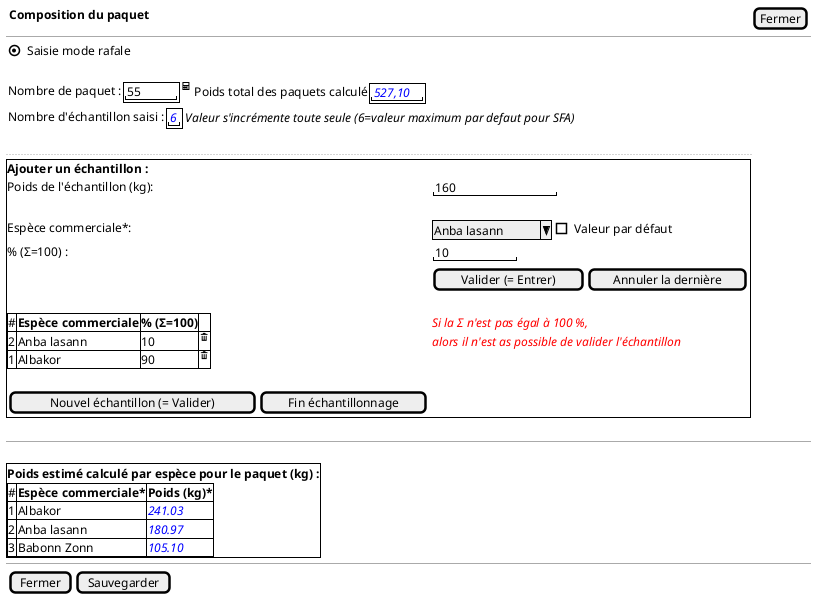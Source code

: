 @startsalt
{
  <b> Composition du paquet | [Fermer]
  -- | --
  {(X) Saisie mode rafale  }
  {
    .
    {Nombre de paquet : {+"   55 " } <&calculator> | {Poids total des paquets calculé {+  "<color:blue><i>527,10"}}}
    {Nombre d'échantillon saisi : {+ "<color:blue><i>6" } | {<i>Valeur s'incrémente toute seule (6=valeur maximum par defaut pour SFA)} }
  }
.
..
  {+
  <b>Ajouter un échantillon :
  Poids de l'échantillon (kg):              | { "          160  "  }
  .
  Espèce commerciale*:       | { ^ Anba lasann ^ | [] Valeur par défaut }
  % (Σ=100) :               | { "    10    " }
  . |  {[Valider (= Entrer)] | [Annuler la dernière]}
  .
      {#
        # | <b>Espèce commerciale  | <b>% (Σ=100) | .
        2 | Anba lasann            | 10           | <&trash>
        1 | Albakor                | 90           | <&trash>
      } | {<color:red><i>Si la Σ n'est pas égal à 100 %,
      <color:red><i>alors il n'est as possible de valider l'échantillon }
  .
  {[Nouvel échantillon (= Valider)] | [Fin échantillonnage ]}
  }
  .
  -- | --
  .
  {+
    <b>Poids estimé calculé par espèce pour le paquet (kg) :
    {#
        # | <b>Espèce commerciale*  | <b>Poids (kg)*
        1 | Albakor                 | <color:blue><i>241.03
        2 | Anba lasann             | <color:blue><i>180.97
        3 | Babonn Zonn             | <color:blue><i>105.10
    }
  }

  -- | --
  {{[Fermer ] | [Sauvegarder]}}
}
@endsalt
